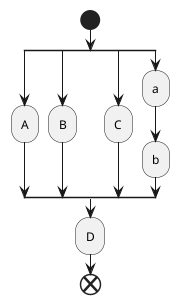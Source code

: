 @startuml
start
split
   :A;
split again
   :B;
split again
   :C;
split again
   :a;
   :b;
end split
:D;
end
@enduml